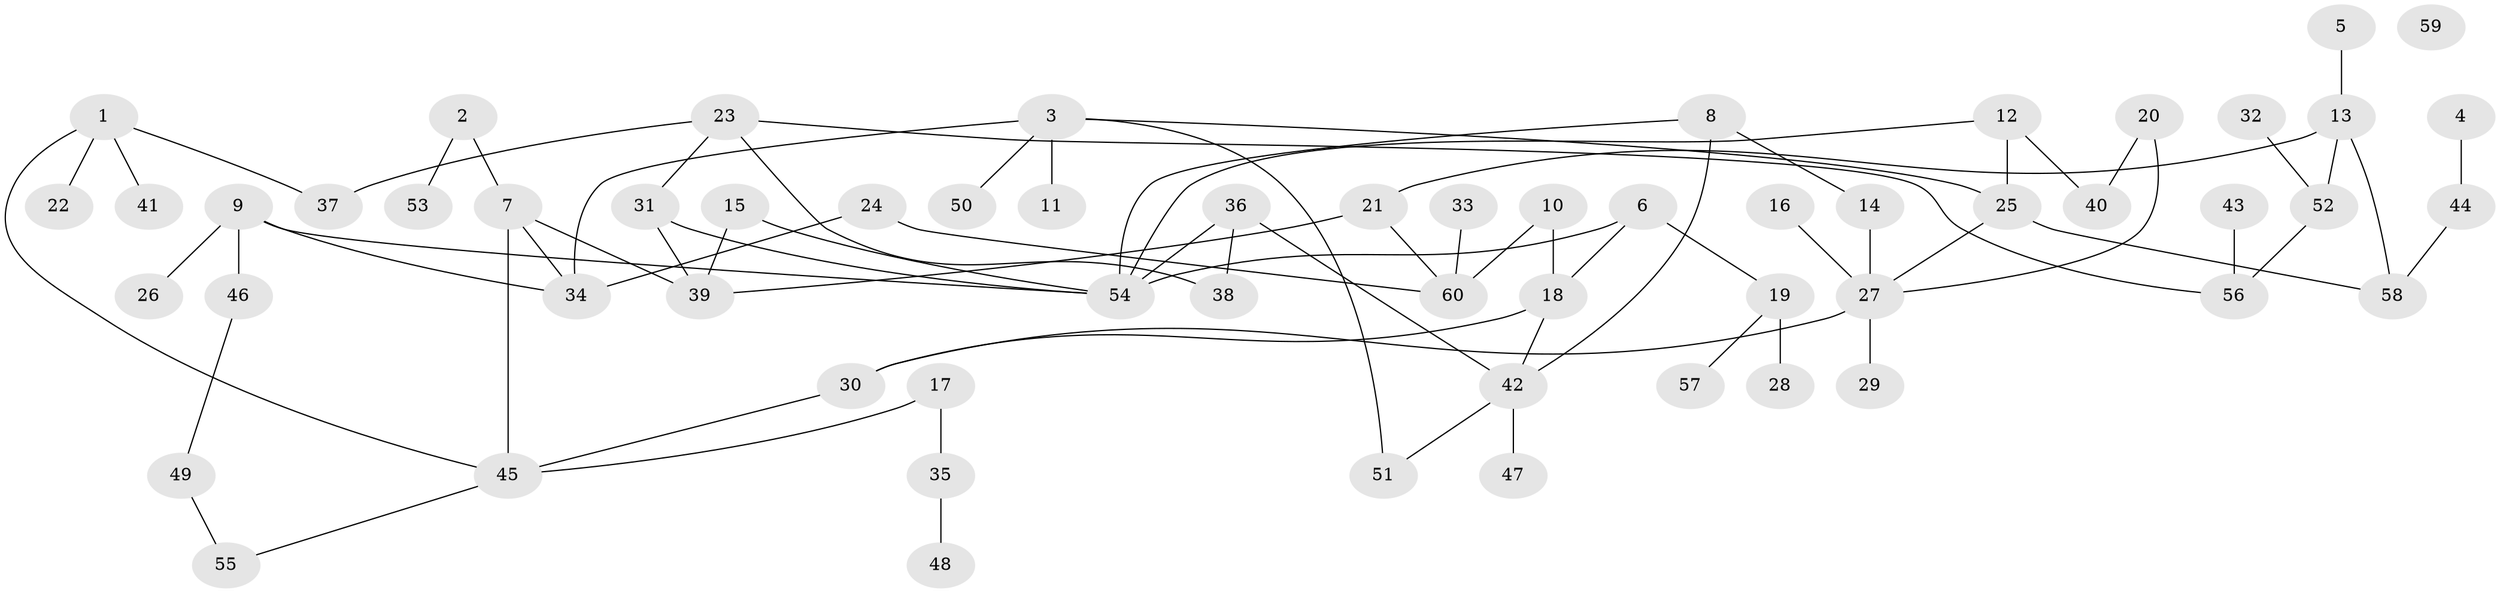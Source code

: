 // Generated by graph-tools (version 1.1) at 2025/49/03/09/25 03:49:03]
// undirected, 60 vertices, 75 edges
graph export_dot {
graph [start="1"]
  node [color=gray90,style=filled];
  1;
  2;
  3;
  4;
  5;
  6;
  7;
  8;
  9;
  10;
  11;
  12;
  13;
  14;
  15;
  16;
  17;
  18;
  19;
  20;
  21;
  22;
  23;
  24;
  25;
  26;
  27;
  28;
  29;
  30;
  31;
  32;
  33;
  34;
  35;
  36;
  37;
  38;
  39;
  40;
  41;
  42;
  43;
  44;
  45;
  46;
  47;
  48;
  49;
  50;
  51;
  52;
  53;
  54;
  55;
  56;
  57;
  58;
  59;
  60;
  1 -- 22;
  1 -- 37;
  1 -- 41;
  1 -- 45;
  2 -- 7;
  2 -- 53;
  3 -- 11;
  3 -- 25;
  3 -- 34;
  3 -- 50;
  3 -- 51;
  4 -- 44;
  5 -- 13;
  6 -- 18;
  6 -- 19;
  6 -- 54;
  7 -- 34;
  7 -- 39;
  7 -- 45;
  8 -- 14;
  8 -- 42;
  8 -- 54;
  9 -- 26;
  9 -- 34;
  9 -- 46;
  9 -- 54;
  10 -- 18;
  10 -- 60;
  12 -- 25;
  12 -- 40;
  12 -- 54;
  13 -- 21;
  13 -- 52;
  13 -- 58;
  14 -- 27;
  15 -- 39;
  15 -- 54;
  16 -- 27;
  17 -- 35;
  17 -- 45;
  18 -- 30;
  18 -- 42;
  19 -- 28;
  19 -- 57;
  20 -- 27;
  20 -- 40;
  21 -- 39;
  21 -- 60;
  23 -- 31;
  23 -- 37;
  23 -- 38;
  23 -- 56;
  24 -- 34;
  24 -- 60;
  25 -- 27;
  25 -- 58;
  27 -- 29;
  27 -- 30;
  30 -- 45;
  31 -- 39;
  31 -- 54;
  32 -- 52;
  33 -- 60;
  35 -- 48;
  36 -- 38;
  36 -- 42;
  36 -- 54;
  42 -- 47;
  42 -- 51;
  43 -- 56;
  44 -- 58;
  45 -- 55;
  46 -- 49;
  49 -- 55;
  52 -- 56;
}
